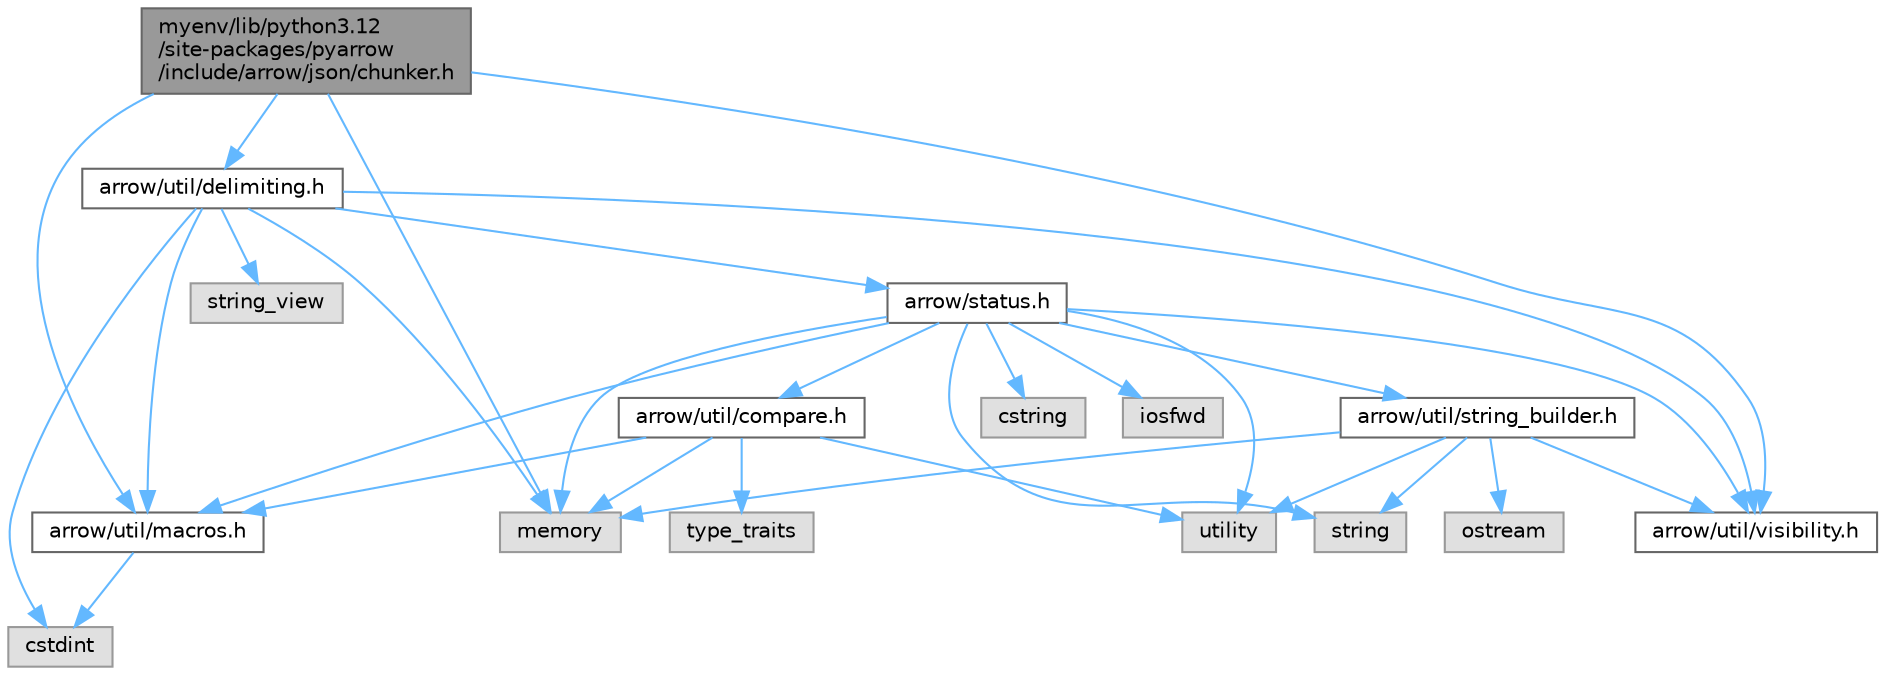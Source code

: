 digraph "myenv/lib/python3.12/site-packages/pyarrow/include/arrow/json/chunker.h"
{
 // LATEX_PDF_SIZE
  bgcolor="transparent";
  edge [fontname=Helvetica,fontsize=10,labelfontname=Helvetica,labelfontsize=10];
  node [fontname=Helvetica,fontsize=10,shape=box,height=0.2,width=0.4];
  Node1 [id="Node000001",label="myenv/lib/python3.12\l/site-packages/pyarrow\l/include/arrow/json/chunker.h",height=0.2,width=0.4,color="gray40", fillcolor="grey60", style="filled", fontcolor="black",tooltip=" "];
  Node1 -> Node2 [id="edge1_Node000001_Node000002",color="steelblue1",style="solid",tooltip=" "];
  Node2 [id="Node000002",label="memory",height=0.2,width=0.4,color="grey60", fillcolor="#E0E0E0", style="filled",tooltip=" "];
  Node1 -> Node3 [id="edge2_Node000001_Node000003",color="steelblue1",style="solid",tooltip=" "];
  Node3 [id="Node000003",label="arrow/util/delimiting.h",height=0.2,width=0.4,color="grey40", fillcolor="white", style="filled",URL="$delimiting_8h.html",tooltip=" "];
  Node3 -> Node4 [id="edge3_Node000003_Node000004",color="steelblue1",style="solid",tooltip=" "];
  Node4 [id="Node000004",label="cstdint",height=0.2,width=0.4,color="grey60", fillcolor="#E0E0E0", style="filled",tooltip=" "];
  Node3 -> Node2 [id="edge4_Node000003_Node000002",color="steelblue1",style="solid",tooltip=" "];
  Node3 -> Node5 [id="edge5_Node000003_Node000005",color="steelblue1",style="solid",tooltip=" "];
  Node5 [id="Node000005",label="string_view",height=0.2,width=0.4,color="grey60", fillcolor="#E0E0E0", style="filled",tooltip=" "];
  Node3 -> Node6 [id="edge6_Node000003_Node000006",color="steelblue1",style="solid",tooltip=" "];
  Node6 [id="Node000006",label="arrow/status.h",height=0.2,width=0.4,color="grey40", fillcolor="white", style="filled",URL="$status_8h.html",tooltip=" "];
  Node6 -> Node7 [id="edge7_Node000006_Node000007",color="steelblue1",style="solid",tooltip=" "];
  Node7 [id="Node000007",label="cstring",height=0.2,width=0.4,color="grey60", fillcolor="#E0E0E0", style="filled",tooltip=" "];
  Node6 -> Node8 [id="edge8_Node000006_Node000008",color="steelblue1",style="solid",tooltip=" "];
  Node8 [id="Node000008",label="iosfwd",height=0.2,width=0.4,color="grey60", fillcolor="#E0E0E0", style="filled",tooltip=" "];
  Node6 -> Node2 [id="edge9_Node000006_Node000002",color="steelblue1",style="solid",tooltip=" "];
  Node6 -> Node9 [id="edge10_Node000006_Node000009",color="steelblue1",style="solid",tooltip=" "];
  Node9 [id="Node000009",label="string",height=0.2,width=0.4,color="grey60", fillcolor="#E0E0E0", style="filled",tooltip=" "];
  Node6 -> Node10 [id="edge11_Node000006_Node000010",color="steelblue1",style="solid",tooltip=" "];
  Node10 [id="Node000010",label="utility",height=0.2,width=0.4,color="grey60", fillcolor="#E0E0E0", style="filled",tooltip=" "];
  Node6 -> Node11 [id="edge12_Node000006_Node000011",color="steelblue1",style="solid",tooltip=" "];
  Node11 [id="Node000011",label="arrow/util/compare.h",height=0.2,width=0.4,color="grey40", fillcolor="white", style="filled",URL="$util_2compare_8h.html",tooltip=" "];
  Node11 -> Node2 [id="edge13_Node000011_Node000002",color="steelblue1",style="solid",tooltip=" "];
  Node11 -> Node12 [id="edge14_Node000011_Node000012",color="steelblue1",style="solid",tooltip=" "];
  Node12 [id="Node000012",label="type_traits",height=0.2,width=0.4,color="grey60", fillcolor="#E0E0E0", style="filled",tooltip=" "];
  Node11 -> Node10 [id="edge15_Node000011_Node000010",color="steelblue1",style="solid",tooltip=" "];
  Node11 -> Node13 [id="edge16_Node000011_Node000013",color="steelblue1",style="solid",tooltip=" "];
  Node13 [id="Node000013",label="arrow/util/macros.h",height=0.2,width=0.4,color="grey40", fillcolor="white", style="filled",URL="$macros_8h.html",tooltip=" "];
  Node13 -> Node4 [id="edge17_Node000013_Node000004",color="steelblue1",style="solid",tooltip=" "];
  Node6 -> Node13 [id="edge18_Node000006_Node000013",color="steelblue1",style="solid",tooltip=" "];
  Node6 -> Node14 [id="edge19_Node000006_Node000014",color="steelblue1",style="solid",tooltip=" "];
  Node14 [id="Node000014",label="arrow/util/string_builder.h",height=0.2,width=0.4,color="grey40", fillcolor="white", style="filled",URL="$string__builder_8h.html",tooltip=" "];
  Node14 -> Node2 [id="edge20_Node000014_Node000002",color="steelblue1",style="solid",tooltip=" "];
  Node14 -> Node15 [id="edge21_Node000014_Node000015",color="steelblue1",style="solid",tooltip=" "];
  Node15 [id="Node000015",label="ostream",height=0.2,width=0.4,color="grey60", fillcolor="#E0E0E0", style="filled",tooltip=" "];
  Node14 -> Node9 [id="edge22_Node000014_Node000009",color="steelblue1",style="solid",tooltip=" "];
  Node14 -> Node10 [id="edge23_Node000014_Node000010",color="steelblue1",style="solid",tooltip=" "];
  Node14 -> Node16 [id="edge24_Node000014_Node000016",color="steelblue1",style="solid",tooltip=" "];
  Node16 [id="Node000016",label="arrow/util/visibility.h",height=0.2,width=0.4,color="grey40", fillcolor="white", style="filled",URL="$include_2arrow_2util_2visibility_8h.html",tooltip=" "];
  Node6 -> Node16 [id="edge25_Node000006_Node000016",color="steelblue1",style="solid",tooltip=" "];
  Node3 -> Node13 [id="edge26_Node000003_Node000013",color="steelblue1",style="solid",tooltip=" "];
  Node3 -> Node16 [id="edge27_Node000003_Node000016",color="steelblue1",style="solid",tooltip=" "];
  Node1 -> Node13 [id="edge28_Node000001_Node000013",color="steelblue1",style="solid",tooltip=" "];
  Node1 -> Node16 [id="edge29_Node000001_Node000016",color="steelblue1",style="solid",tooltip=" "];
}
